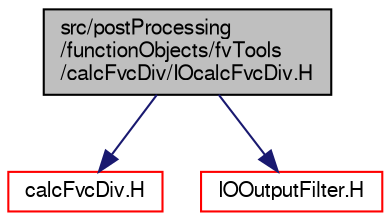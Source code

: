 digraph "src/postProcessing/functionObjects/fvTools/calcFvcDiv/IOcalcFvcDiv.H"
{
  bgcolor="transparent";
  edge [fontname="FreeSans",fontsize="10",labelfontname="FreeSans",labelfontsize="10"];
  node [fontname="FreeSans",fontsize="10",shape=record];
  Node0 [label="src/postProcessing\l/functionObjects/fvTools\l/calcFvcDiv/IOcalcFvcDiv.H",height=0.2,width=0.4,color="black", fillcolor="grey75", style="filled", fontcolor="black"];
  Node0 -> Node1 [color="midnightblue",fontsize="10",style="solid",fontname="FreeSans"];
  Node1 [label="calcFvcDiv.H",height=0.2,width=0.4,color="red",URL="$a13529.html"];
  Node0 -> Node71 [color="midnightblue",fontsize="10",style="solid",fontname="FreeSans"];
  Node71 [label="IOOutputFilter.H",height=0.2,width=0.4,color="red",URL="$a08969.html"];
}
